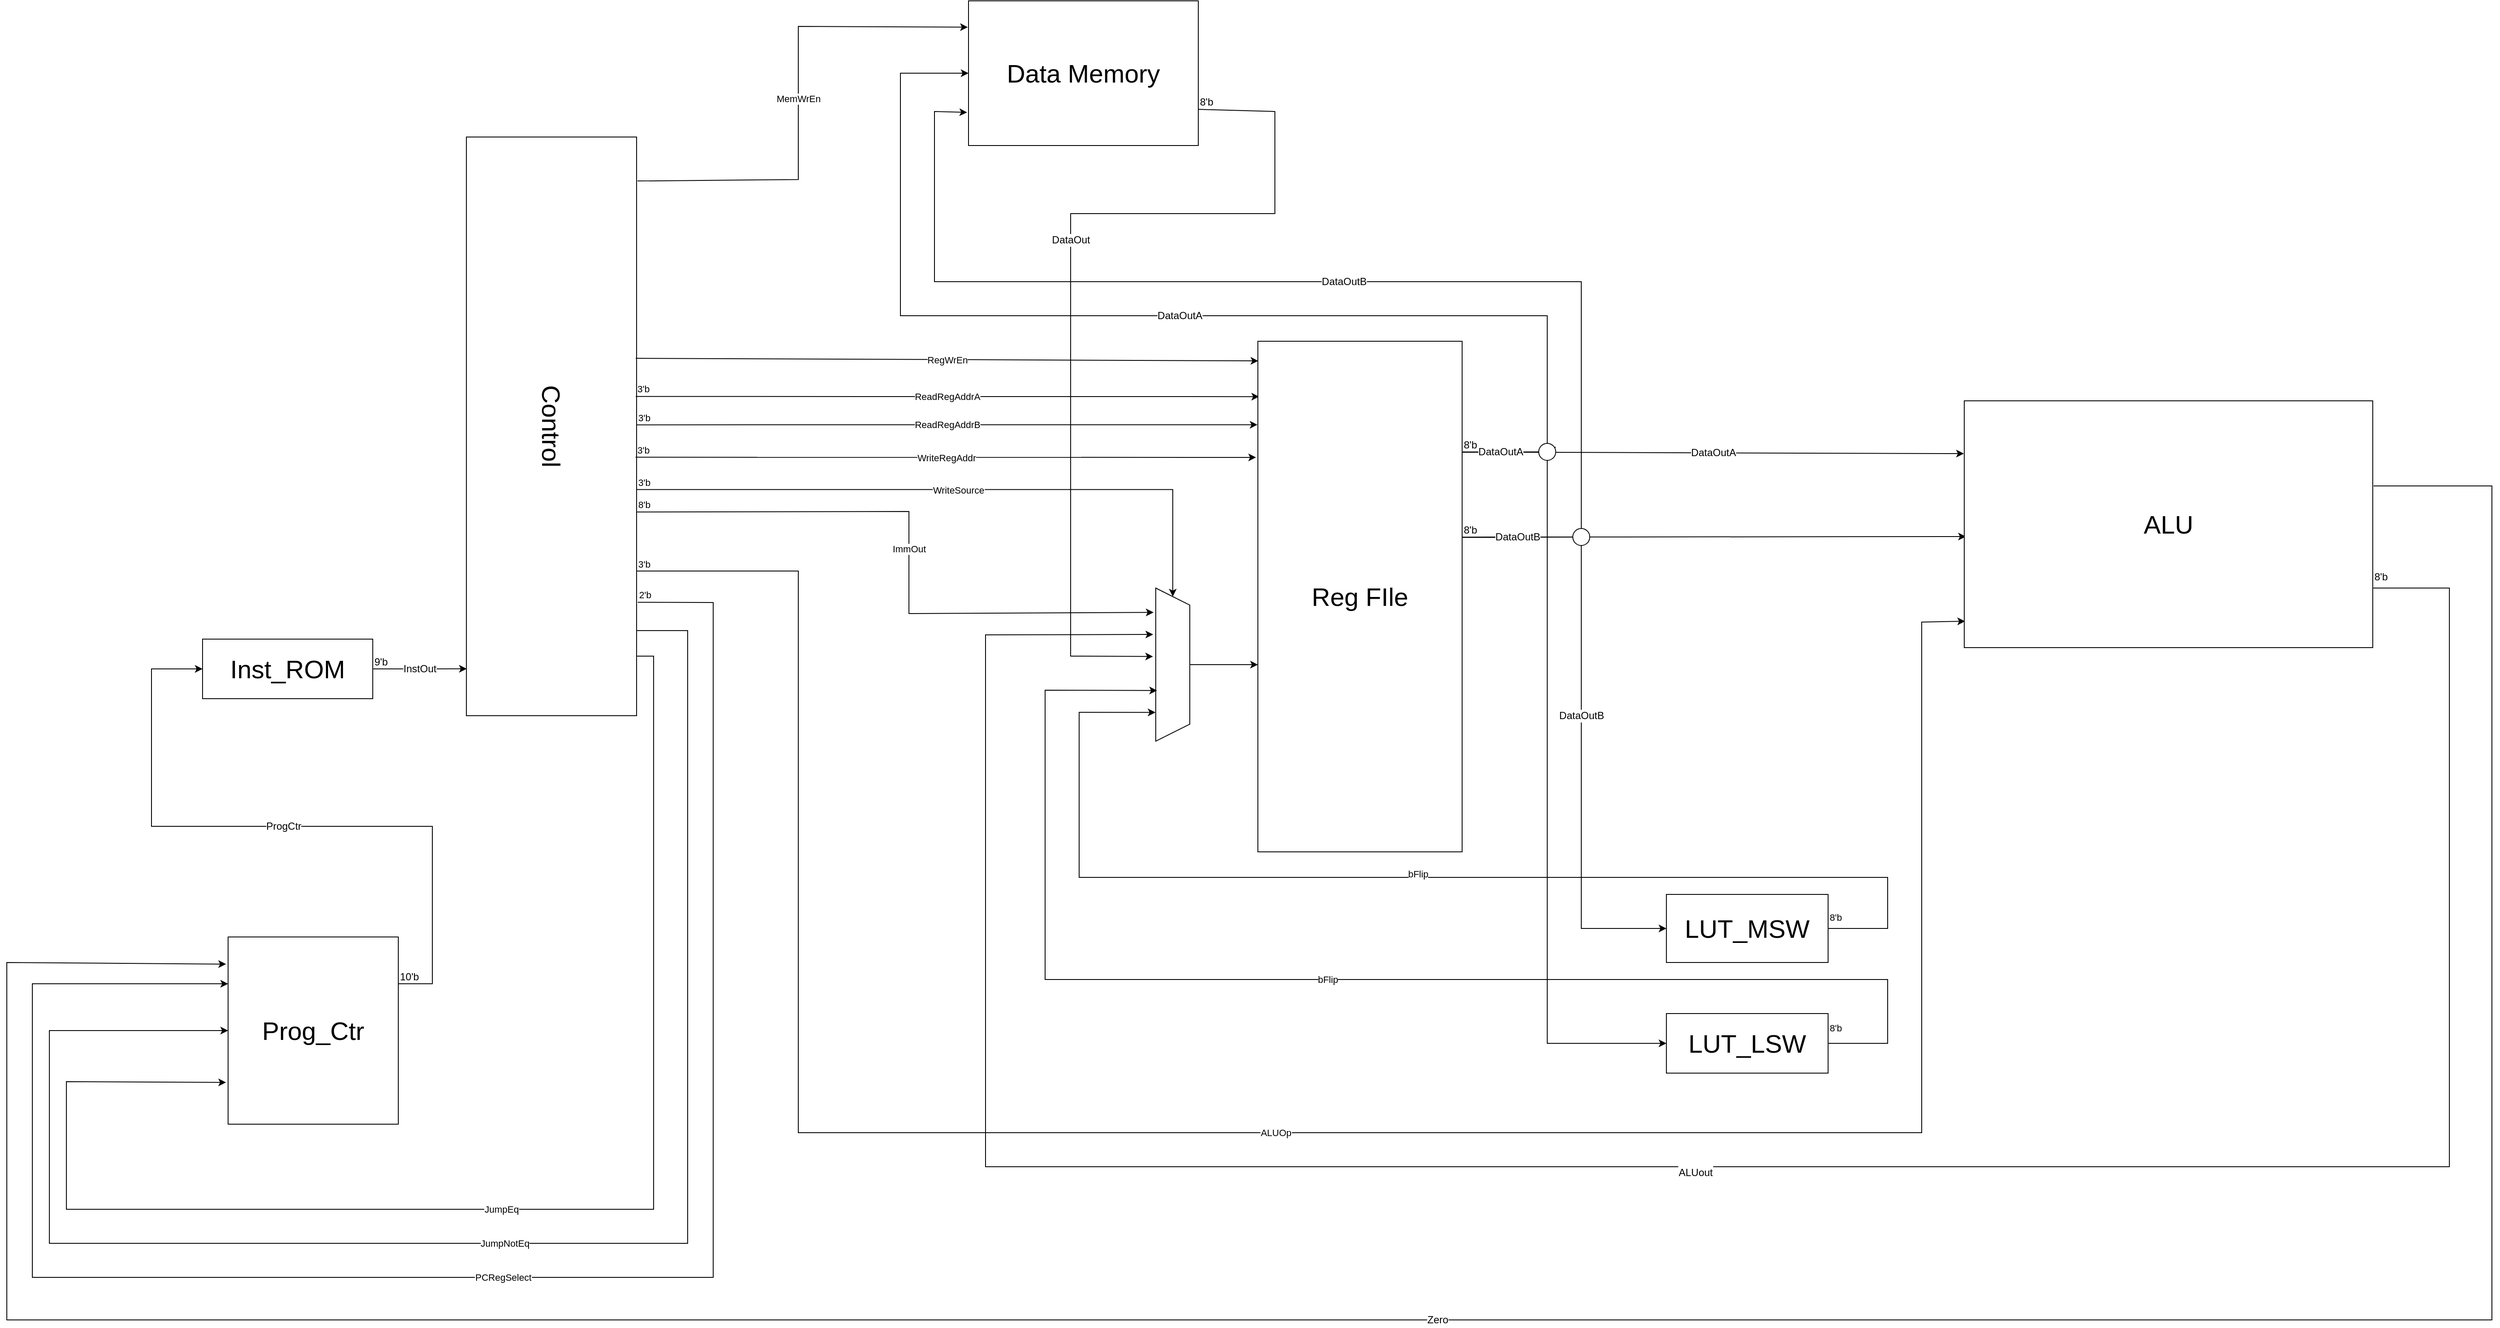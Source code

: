 <mxfile>
    <diagram id="8LUtqMyP6PqjKQgSo8ol" name="Page-1">
        <mxGraphModel dx="1096" dy="988" grid="1" gridSize="10" guides="1" tooltips="1" connect="1" arrows="1" fold="1" page="1" pageScale="1.8" pageWidth="1700" pageHeight="1100" math="0" shadow="0">
            <root>
                <mxCell id="0"/>
                <mxCell id="1" parent="0"/>
                <mxCell id="37" value="" style="endArrow=classic;html=1;exitX=0.044;exitY=0;exitDx=0;exitDy=0;exitPerimeter=0;entryX=-0.012;entryY=0.777;entryDx=0;entryDy=0;entryPerimeter=0;rounded=0;" parent="1" target="90" edge="1">
                    <mxGeometry relative="1" as="geometry">
                        <mxPoint x="780" y="820" as="sourcePoint"/>
                        <mxPoint x="110" y="1250" as="targetPoint"/>
                        <Array as="points">
                            <mxPoint x="800" y="820"/>
                            <mxPoint x="800" y="1470"/>
                            <mxPoint x="110" y="1470"/>
                            <mxPoint x="110" y="1320"/>
                        </Array>
                    </mxGeometry>
                </mxCell>
                <object label="JumpEq" id="38">
                    <mxCell style="edgeLabel;resizable=0;align=center;verticalAlign=middle;html=1;rounded=0;" parent="37" connectable="0" vertex="1">
                        <mxGeometry relative="1" as="geometry"/>
                    </mxCell>
                </object>
                <mxCell id="39" value="&lt;font style=&quot;font-size: 30px&quot;&gt;Control&lt;/font&gt;" style="rounded=0;whiteSpace=wrap;html=1;rotation=90;" parent="1" vertex="1">
                    <mxGeometry x="340" y="450" width="680" height="200" as="geometry"/>
                </mxCell>
                <mxCell id="40" value="" style="endArrow=classic;html=1;exitX=0.853;exitY=0;exitDx=0;exitDy=0;exitPerimeter=0;entryX=0;entryY=0.5;entryDx=0;entryDy=0;rounded=0;" parent="1" source="39" target="90" edge="1">
                    <mxGeometry relative="1" as="geometry">
                        <mxPoint x="800" y="790" as="sourcePoint"/>
                        <mxPoint x="100" y="1190" as="targetPoint"/>
                        <Array as="points">
                            <mxPoint x="840" y="790"/>
                            <mxPoint x="840" y="1510"/>
                            <mxPoint x="90" y="1510"/>
                            <mxPoint x="90" y="1260"/>
                        </Array>
                    </mxGeometry>
                </mxCell>
                <object label="JumpNotEq" id="41">
                    <mxCell style="edgeLabel;resizable=0;align=center;verticalAlign=middle;html=1;rounded=0;" parent="40" connectable="0" vertex="1">
                        <mxGeometry relative="1" as="geometry">
                            <mxPoint as="offset"/>
                        </mxGeometry>
                    </mxCell>
                </object>
                <mxCell id="44" value="" style="endArrow=classic;html=1;exitX=0.076;exitY=-0.005;exitDx=0;exitDy=0;exitPerimeter=0;rounded=0;entryX=-0.003;entryY=0.182;entryDx=0;entryDy=0;entryPerimeter=0;" parent="1" source="39" target="112" edge="1">
                    <mxGeometry relative="1" as="geometry">
                        <mxPoint x="800" y="300" as="sourcePoint"/>
                        <mxPoint x="970" y="30" as="targetPoint"/>
                        <Array as="points">
                            <mxPoint x="970" y="260"/>
                            <mxPoint x="970" y="80"/>
                        </Array>
                    </mxGeometry>
                </mxCell>
                <object label="MemWrEn" id="45">
                    <mxCell style="edgeLabel;resizable=0;align=center;verticalAlign=middle;html=1;rounded=0;" parent="44" connectable="0" vertex="1">
                        <mxGeometry relative="1" as="geometry"/>
                    </mxCell>
                </object>
                <mxCell id="52" value="" style="endArrow=classic;html=1;exitX=0.75;exitY=0;exitDx=0;exitDy=0;entryX=0;entryY=0.5;entryDx=0;entryDy=0;rounded=0;" parent="1" target="68" edge="1">
                    <mxGeometry relative="1" as="geometry">
                        <mxPoint x="780" y="624.28" as="sourcePoint"/>
                        <mxPoint x="1410" y="684.28" as="targetPoint"/>
                        <Array as="points">
                            <mxPoint x="1410" y="624.28"/>
                        </Array>
                    </mxGeometry>
                </mxCell>
                <mxCell id="53" value="WriteSource" style="edgeLabel;resizable=0;html=1;align=center;verticalAlign=middle;rounded=0;" parent="52" connectable="0" vertex="1">
                    <mxGeometry relative="1" as="geometry"/>
                </mxCell>
                <mxCell id="54" value="3'b" style="edgeLabel;resizable=0;html=1;align=left;verticalAlign=bottom;rounded=0;" parent="52" connectable="0" vertex="1">
                    <mxGeometry x="-1" relative="1" as="geometry"/>
                </mxCell>
                <mxCell id="55" value="" style="endArrow=classic;html=1;exitX=0.545;exitY=0.005;exitDx=0;exitDy=0;exitPerimeter=0;entryX=0.006;entryY=0.218;entryDx=0;entryDy=0;entryPerimeter=0;rounded=0;" parent="1" edge="1">
                    <mxGeometry relative="1" as="geometry">
                        <mxPoint x="779" y="514.88" as="sourcePoint"/>
                        <mxPoint x="1511.44" y="515.08" as="targetPoint"/>
                    </mxGeometry>
                </mxCell>
                <mxCell id="56" value="ReadRegAddrA" style="edgeLabel;resizable=0;html=1;align=center;verticalAlign=middle;rounded=0;" parent="55" connectable="0" vertex="1">
                    <mxGeometry relative="1" as="geometry"/>
                </mxCell>
                <mxCell id="57" value="3'b" style="edgeLabel;resizable=0;html=1;align=left;verticalAlign=bottom;rounded=0;" parent="55" connectable="0" vertex="1">
                    <mxGeometry x="-1" relative="1" as="geometry"/>
                </mxCell>
                <mxCell id="58" value="" style="endArrow=classic;html=1;exitX=0.594;exitY=0.002;exitDx=0;exitDy=0;exitPerimeter=0;entryX=-0.002;entryY=0.273;entryDx=0;entryDy=0;entryPerimeter=0;rounded=0;" parent="1" edge="1">
                    <mxGeometry relative="1" as="geometry">
                        <mxPoint x="779.6" y="548.2" as="sourcePoint"/>
                        <mxPoint x="1509.52" y="548.08" as="targetPoint"/>
                    </mxGeometry>
                </mxCell>
                <mxCell id="59" value="ReadRegAddrB" style="edgeLabel;resizable=0;html=1;align=center;verticalAlign=middle;rounded=0;" parent="58" connectable="0" vertex="1">
                    <mxGeometry relative="1" as="geometry"/>
                </mxCell>
                <mxCell id="60" value="3'b" style="edgeLabel;resizable=0;html=1;align=left;verticalAlign=bottom;rounded=0;" parent="58" connectable="0" vertex="1">
                    <mxGeometry x="-1" relative="1" as="geometry"/>
                </mxCell>
                <mxCell id="61" value="" style="endArrow=classic;html=1;exitX=0.65;exitY=0.006;exitDx=0;exitDy=0;exitPerimeter=0;entryX=-0.009;entryY=0.337;entryDx=0;entryDy=0;entryPerimeter=0;rounded=0;" parent="1" edge="1">
                    <mxGeometry relative="1" as="geometry">
                        <mxPoint x="778.8" y="586.28" as="sourcePoint"/>
                        <mxPoint x="1507.84" y="586.48" as="targetPoint"/>
                    </mxGeometry>
                </mxCell>
                <mxCell id="62" value="WriteRegAddr" style="edgeLabel;resizable=0;html=1;align=center;verticalAlign=middle;rounded=0;" parent="61" connectable="0" vertex="1">
                    <mxGeometry relative="1" as="geometry">
                        <mxPoint as="offset"/>
                    </mxGeometry>
                </mxCell>
                <mxCell id="63" value="3'b" style="edgeLabel;resizable=0;html=1;align=left;verticalAlign=bottom;rounded=0;" parent="61" connectable="0" vertex="1">
                    <mxGeometry x="-1" relative="1" as="geometry"/>
                </mxCell>
                <mxCell id="64" value="" style="endArrow=classic;html=1;exitX=0.75;exitY=0;exitDx=0;exitDy=0;rounded=0;entryX=0.002;entryY=0.893;entryDx=0;entryDy=0;entryPerimeter=0;" parent="1" source="39" target="173" edge="1">
                    <mxGeometry relative="1" as="geometry">
                        <mxPoint x="800" y="720" as="sourcePoint"/>
                        <mxPoint x="2290" y="740" as="targetPoint"/>
                        <Array as="points">
                            <mxPoint x="970" y="720"/>
                            <mxPoint x="970" y="1380"/>
                            <mxPoint x="2290" y="1380"/>
                            <mxPoint x="2290" y="780"/>
                        </Array>
                    </mxGeometry>
                </mxCell>
                <mxCell id="65" value="ALUOp" style="edgeLabel;resizable=0;html=1;align=center;verticalAlign=middle;rounded=0;" parent="64" connectable="0" vertex="1">
                    <mxGeometry relative="1" as="geometry"/>
                </mxCell>
                <mxCell id="66" value="3'b" style="edgeLabel;resizable=0;html=1;align=left;verticalAlign=bottom;rounded=0;" parent="64" connectable="0" vertex="1">
                    <mxGeometry x="-1" relative="1" as="geometry"/>
                </mxCell>
                <mxCell id="67" value="&lt;font style=&quot;font-size: 30px&quot;&gt;Reg FIle&lt;/font&gt;" style="rounded=0;whiteSpace=wrap;html=1;" parent="1" vertex="1">
                    <mxGeometry x="1510" y="450" width="240" height="600" as="geometry"/>
                </mxCell>
                <mxCell id="69" style="edgeStyle=none;html=1;fontSize=30;rounded=0;" parent="1" source="68" edge="1">
                    <mxGeometry relative="1" as="geometry">
                        <mxPoint x="1510" y="830" as="targetPoint"/>
                    </mxGeometry>
                </mxCell>
                <mxCell id="68" value="" style="shape=trapezoid;perimeter=trapezoidPerimeter;whiteSpace=wrap;html=1;fixedSize=1;fontSize=30;rotation=90;rounded=0;" parent="1" vertex="1">
                    <mxGeometry x="1320" y="810" width="180" height="40" as="geometry"/>
                </mxCell>
                <mxCell id="71" value="" style="endArrow=classic;html=1;exitX=0.479;exitY=0.005;exitDx=0;exitDy=0;exitPerimeter=0;entryX=0.002;entryY=0.148;entryDx=0;entryDy=0;entryPerimeter=0;rounded=0;" parent="1" edge="1">
                    <mxGeometry relative="1" as="geometry">
                        <mxPoint x="779" y="470" as="sourcePoint"/>
                        <mxPoint x="1510.48" y="473.08" as="targetPoint"/>
                    </mxGeometry>
                </mxCell>
                <object label="RegWrEn" id="72">
                    <mxCell style="edgeLabel;resizable=0;align=center;verticalAlign=middle;html=1;rounded=0;" parent="71" connectable="0" vertex="1">
                        <mxGeometry relative="1" as="geometry"/>
                    </mxCell>
                </object>
                <mxCell id="73" value="LUT_LSW" style="rounded=0;whiteSpace=wrap;html=1;fontSize=30;" parent="1" vertex="1">
                    <mxGeometry x="1990" y="1240" width="190" height="70" as="geometry"/>
                </mxCell>
                <mxCell id="74" value="LUT_MSW" style="rounded=0;whiteSpace=wrap;html=1;fontSize=30;" parent="1" vertex="1">
                    <mxGeometry x="1990" y="1100" width="190" height="80" as="geometry"/>
                </mxCell>
                <mxCell id="80" value="" style="endArrow=classic;html=1;fontSize=30;entryX=0.812;entryY=1.007;entryDx=0;entryDy=0;entryPerimeter=0;rounded=0;exitX=1;exitY=0.5;exitDx=0;exitDy=0;" parent="1" source="74" target="68" edge="1">
                    <mxGeometry relative="1" as="geometry">
                        <mxPoint x="2220" y="1140" as="sourcePoint"/>
                        <mxPoint x="960" y="810" as="targetPoint"/>
                        <Array as="points">
                            <mxPoint x="2250" y="1140"/>
                            <mxPoint x="2250" y="1080"/>
                            <mxPoint x="1300" y="1080"/>
                            <mxPoint x="1300" y="886"/>
                        </Array>
                    </mxGeometry>
                </mxCell>
                <mxCell id="81" value="bFlip" style="edgeLabel;resizable=0;html=1;align=center;verticalAlign=middle;fontSize=11;rotation=0;rounded=0;" parent="80" connectable="0" vertex="1">
                    <mxGeometry relative="1" as="geometry">
                        <mxPoint y="-4" as="offset"/>
                    </mxGeometry>
                </mxCell>
                <mxCell id="82" value="&lt;font style=&quot;font-size: 11px&quot;&gt;8'b&lt;/font&gt;" style="edgeLabel;resizable=0;html=1;align=left;verticalAlign=bottom;fontSize=30;rounded=0;" parent="80" connectable="0" vertex="1">
                    <mxGeometry x="-1" relative="1" as="geometry">
                        <mxPoint as="offset"/>
                    </mxGeometry>
                </mxCell>
                <mxCell id="83" value="" style="endArrow=classic;html=1;fontSize=30;entryX=0.669;entryY=0.962;entryDx=0;entryDy=0;entryPerimeter=0;rounded=0;exitX=1;exitY=0.5;exitDx=0;exitDy=0;" parent="1" source="73" target="68" edge="1">
                    <mxGeometry relative="1" as="geometry">
                        <mxPoint x="2240" y="1280" as="sourcePoint"/>
                        <mxPoint x="946" y="1111" as="targetPoint"/>
                        <Array as="points">
                            <mxPoint x="2250" y="1275"/>
                            <mxPoint x="2250" y="1200"/>
                            <mxPoint x="1260" y="1200"/>
                            <mxPoint x="1260" y="860"/>
                        </Array>
                    </mxGeometry>
                </mxCell>
                <mxCell id="84" value="bFlip" style="edgeLabel;resizable=0;html=1;align=center;verticalAlign=middle;fontSize=11;rounded=0;" parent="83" connectable="0" vertex="1">
                    <mxGeometry relative="1" as="geometry"/>
                </mxCell>
                <mxCell id="85" value="&lt;font style=&quot;font-size: 11px&quot;&gt;8'b&lt;/font&gt;" style="edgeLabel;resizable=0;html=1;align=left;verticalAlign=bottom;fontSize=30;rounded=0;" parent="83" connectable="0" vertex="1">
                    <mxGeometry x="-1" relative="1" as="geometry">
                        <mxPoint y="-5" as="offset"/>
                    </mxGeometry>
                </mxCell>
                <mxCell id="90" value="&lt;font style=&quot;font-size: 30px&quot;&gt;Prog_Ctr&lt;/font&gt;" style="rounded=0;whiteSpace=wrap;html=1;fontSize=11;" parent="1" vertex="1">
                    <mxGeometry x="300" y="1150" width="200" height="220" as="geometry"/>
                </mxCell>
                <mxCell id="91" value="Inst_ROM" style="rounded=0;whiteSpace=wrap;html=1;fontSize=30;" parent="1" vertex="1">
                    <mxGeometry x="270" y="800" width="200" height="70" as="geometry"/>
                </mxCell>
                <mxCell id="97" value="" style="endArrow=classic;html=1;fontSize=12;exitX=1;exitY=0.5;exitDx=0;exitDy=0;entryX=0.919;entryY=0.998;entryDx=0;entryDy=0;entryPerimeter=0;rounded=0;" parent="1" source="91" target="39" edge="1">
                    <mxGeometry relative="1" as="geometry">
                        <mxPoint x="300" y="490" as="sourcePoint"/>
                        <mxPoint x="460" y="490" as="targetPoint"/>
                    </mxGeometry>
                </mxCell>
                <mxCell id="98" value="InstOut" style="edgeLabel;resizable=0;html=1;align=center;verticalAlign=middle;fontSize=12;rounded=0;" parent="97" connectable="0" vertex="1">
                    <mxGeometry relative="1" as="geometry"/>
                </mxCell>
                <mxCell id="99" value="9'b" style="edgeLabel;resizable=0;html=1;align=left;verticalAlign=bottom;fontSize=12;rounded=0;" parent="97" connectable="0" vertex="1">
                    <mxGeometry x="-1" relative="1" as="geometry"/>
                </mxCell>
                <mxCell id="100" value="" style="endArrow=classic;html=1;fontSize=12;exitX=1;exitY=0.25;exitDx=0;exitDy=0;entryX=0;entryY=0.5;entryDx=0;entryDy=0;rounded=0;" parent="1" source="90" target="91" edge="1">
                    <mxGeometry relative="1" as="geometry">
                        <mxPoint x="530" y="1179.6" as="sourcePoint"/>
                        <mxPoint x="210" y="810" as="targetPoint"/>
                        <Array as="points">
                            <mxPoint x="540" y="1205"/>
                            <mxPoint x="540" y="1020"/>
                            <mxPoint x="210" y="1020"/>
                            <mxPoint x="210" y="835"/>
                        </Array>
                    </mxGeometry>
                </mxCell>
                <mxCell id="101" value="ProgCtr" style="edgeLabel;resizable=0;html=1;align=center;verticalAlign=middle;fontSize=12;rounded=0;" parent="100" connectable="0" vertex="1">
                    <mxGeometry relative="1" as="geometry"/>
                </mxCell>
                <mxCell id="102" value="10'b" style="edgeLabel;resizable=0;html=1;align=left;verticalAlign=bottom;fontSize=12;rounded=0;" parent="100" connectable="0" vertex="1">
                    <mxGeometry x="-1" relative="1" as="geometry"/>
                </mxCell>
                <mxCell id="105" value="" style="endArrow=classic;html=1;exitX=0.804;exitY=-0.007;exitDx=0;exitDy=0;exitPerimeter=0;entryX=0;entryY=0.25;entryDx=0;entryDy=0;rounded=0;" parent="1" source="39" target="90" edge="1">
                    <mxGeometry relative="1" as="geometry">
                        <mxPoint x="650" y="1000.0" as="sourcePoint"/>
                        <mxPoint x="120" y="1180" as="targetPoint"/>
                        <Array as="points">
                            <mxPoint x="870" y="757"/>
                            <mxPoint x="870" y="1550"/>
                            <mxPoint x="70" y="1550"/>
                            <mxPoint x="70" y="1205"/>
                        </Array>
                    </mxGeometry>
                </mxCell>
                <mxCell id="106" value="PCRegSelect" style="edgeLabel;resizable=0;html=1;align=center;verticalAlign=middle;rounded=0;" parent="105" connectable="0" vertex="1">
                    <mxGeometry relative="1" as="geometry">
                        <mxPoint as="offset"/>
                    </mxGeometry>
                </mxCell>
                <mxCell id="107" value="2'b" style="edgeLabel;resizable=0;html=1;align=left;verticalAlign=bottom;rounded=0;" parent="105" connectable="0" vertex="1">
                    <mxGeometry x="-1" relative="1" as="geometry"/>
                </mxCell>
                <mxCell id="112" value="Data Memory" style="rounded=0;whiteSpace=wrap;html=1;fontSize=30;" parent="1" vertex="1">
                    <mxGeometry x="1170" y="50" width="270" height="170" as="geometry"/>
                </mxCell>
                <mxCell id="128" value="" style="endArrow=classic;html=1;fontSize=12;exitX=1.002;exitY=0.284;exitDx=0;exitDy=0;exitPerimeter=0;entryX=-0.006;entryY=0.771;entryDx=0;entryDy=0;entryPerimeter=0;rounded=0;" parent="1" target="112" edge="1">
                    <mxGeometry relative="1" as="geometry">
                        <mxPoint x="1750" y="680.4" as="sourcePoint"/>
                        <mxPoint x="1180" y="170" as="targetPoint"/>
                        <Array as="points">
                            <mxPoint x="1810" y="680"/>
                            <mxPoint x="1890" y="680"/>
                            <mxPoint x="1890" y="380"/>
                            <mxPoint x="1130" y="380"/>
                            <mxPoint x="1130" y="180"/>
                        </Array>
                    </mxGeometry>
                </mxCell>
                <mxCell id="129" value="DataOutB" style="edgeLabel;resizable=0;html=1;align=center;verticalAlign=middle;fontSize=12;rounded=0;" parent="128" connectable="0" vertex="1">
                    <mxGeometry relative="1" as="geometry"/>
                </mxCell>
                <mxCell id="130" value="8'b" style="edgeLabel;resizable=0;html=1;align=left;verticalAlign=bottom;fontSize=12;rounded=0;" parent="128" connectable="0" vertex="1">
                    <mxGeometry x="-1" relative="1" as="geometry"/>
                </mxCell>
                <mxCell id="133" value="" style="endArrow=classic;html=1;fontSize=12;exitX=1;exitY=0.217;exitDx=0;exitDy=0;exitPerimeter=0;rounded=0;entryX=0;entryY=0.5;entryDx=0;entryDy=0;" parent="1" source="67" target="112" edge="1">
                    <mxGeometry relative="1" as="geometry">
                        <mxPoint x="1790" y="570.4" as="sourcePoint"/>
                        <mxPoint x="1090" y="60" as="targetPoint"/>
                        <Array as="points">
                            <mxPoint x="1850" y="580"/>
                            <mxPoint x="1850" y="420"/>
                            <mxPoint x="1090" y="420"/>
                            <mxPoint x="1090" y="135"/>
                        </Array>
                    </mxGeometry>
                </mxCell>
                <mxCell id="134" value="DataOutA" style="edgeLabel;resizable=0;html=1;align=center;verticalAlign=middle;fontSize=12;rounded=0;" parent="133" connectable="0" vertex="1">
                    <mxGeometry relative="1" as="geometry"/>
                </mxCell>
                <mxCell id="135" value="8'b" style="edgeLabel;resizable=0;html=1;align=left;verticalAlign=bottom;fontSize=12;rounded=0;" parent="133" connectable="0" vertex="1">
                    <mxGeometry x="-1" relative="1" as="geometry"/>
                </mxCell>
                <mxCell id="139" value="" style="endArrow=classic;html=1;rounded=0;labelBackgroundColor=default;fontFamily=Helvetica;fontSize=12;fontColor=default;strokeColor=default;shape=connector;exitX=1;exitY=0.75;exitDx=0;exitDy=0;entryX=0.447;entryY=1.08;entryDx=0;entryDy=0;entryPerimeter=0;" parent="1" source="112" target="68" edge="1">
                    <mxGeometry relative="1" as="geometry">
                        <mxPoint x="1440" y="180" as="sourcePoint"/>
                        <mxPoint x="1290" y="870" as="targetPoint"/>
                        <Array as="points">
                            <mxPoint x="1530" y="180"/>
                            <mxPoint x="1530" y="300"/>
                            <mxPoint x="1290" y="300"/>
                            <mxPoint x="1290" y="820"/>
                        </Array>
                    </mxGeometry>
                </mxCell>
                <mxCell id="140" value="DataOut" style="edgeLabel;resizable=0;html=1;align=center;verticalAlign=middle;fontFamily=Helvetica;fontSize=12;fontColor=default;rounded=0;" parent="139" connectable="0" vertex="1">
                    <mxGeometry relative="1" as="geometry">
                        <mxPoint y="-53" as="offset"/>
                    </mxGeometry>
                </mxCell>
                <mxCell id="141" value="8'b" style="edgeLabel;resizable=0;html=1;align=left;verticalAlign=bottom;fontFamily=Helvetica;fontSize=12;fontColor=default;rounded=0;" parent="139" connectable="0" vertex="1">
                    <mxGeometry x="-1" relative="1" as="geometry"/>
                </mxCell>
                <mxCell id="145" value="" style="endArrow=classic;html=1;fontSize=12;exitX=1;exitY=0.5;exitDx=0;exitDy=0;startArrow=none;entryX=0.004;entryY=0.55;entryDx=0;entryDy=0;entryPerimeter=0;rounded=0;" parent="1" source="165" target="173" edge="1">
                    <mxGeometry relative="1" as="geometry">
                        <mxPoint x="1750" y="680.4" as="sourcePoint"/>
                        <mxPoint x="2090" y="680" as="targetPoint"/>
                    </mxGeometry>
                </mxCell>
                <mxCell id="151" value="" style="endArrow=classic;html=1;fontSize=12;exitX=1;exitY=0.217;exitDx=0;exitDy=0;exitPerimeter=0;rounded=0;entryX=-0.001;entryY=0.214;entryDx=0;entryDy=0;entryPerimeter=0;" parent="1" source="67" target="173" edge="1">
                    <mxGeometry relative="1" as="geometry">
                        <mxPoint x="1750" y="580.2" as="sourcePoint"/>
                        <mxPoint x="2170" y="580" as="targetPoint"/>
                    </mxGeometry>
                </mxCell>
                <mxCell id="152" value="DataOutA" style="edgeLabel;resizable=0;html=1;align=center;verticalAlign=middle;fontSize=12;rounded=0;" parent="151" connectable="0" vertex="1">
                    <mxGeometry relative="1" as="geometry"/>
                </mxCell>
                <mxCell id="153" value="8'b" style="edgeLabel;resizable=0;html=1;align=left;verticalAlign=bottom;fontSize=12;rounded=0;" parent="151" connectable="0" vertex="1">
                    <mxGeometry x="-1" relative="1" as="geometry"/>
                </mxCell>
                <mxCell id="159" value="" style="endArrow=classic;html=1;fontSize=12;exitX=1.002;exitY=0.284;exitDx=0;exitDy=0;exitPerimeter=0;entryX=0;entryY=0.5;entryDx=0;entryDy=0;rounded=0;" parent="1" target="74" edge="1">
                    <mxGeometry relative="1" as="geometry">
                        <mxPoint x="1750" y="680.4" as="sourcePoint"/>
                        <mxPoint x="1890" y="1180" as="targetPoint"/>
                        <Array as="points">
                            <mxPoint x="1890" y="680"/>
                            <mxPoint x="1890" y="1140"/>
                        </Array>
                    </mxGeometry>
                </mxCell>
                <mxCell id="160" value="DataOutB" style="edgeLabel;resizable=0;html=1;align=center;verticalAlign=middle;fontSize=12;rounded=0;" parent="159" connectable="0" vertex="1">
                    <mxGeometry relative="1" as="geometry"/>
                </mxCell>
                <mxCell id="161" value="8'b" style="edgeLabel;resizable=0;html=1;align=left;verticalAlign=bottom;fontSize=12;rounded=0;" parent="159" connectable="0" vertex="1">
                    <mxGeometry x="-1" relative="1" as="geometry"/>
                </mxCell>
                <mxCell id="162" value="" style="endArrow=classic;html=1;fontSize=12;exitX=1;exitY=0.217;exitDx=0;exitDy=0;exitPerimeter=0;rounded=0;entryX=0;entryY=0.5;entryDx=0;entryDy=0;startArrow=none;" parent="1" source="169" target="73" edge="1">
                    <mxGeometry relative="1" as="geometry">
                        <mxPoint x="1750" y="580.2" as="sourcePoint"/>
                        <mxPoint x="1850" y="1340" as="targetPoint"/>
                        <Array as="points">
                            <mxPoint x="1850" y="580"/>
                            <mxPoint x="1850" y="1275"/>
                        </Array>
                    </mxGeometry>
                </mxCell>
                <mxCell id="165" value="" style="ellipse;whiteSpace=wrap;html=1;aspect=fixed;fontFamily=Helvetica;fontSize=12;fontColor=default;rounded=0;" parent="1" vertex="1">
                    <mxGeometry x="1880" y="670" width="20" height="20" as="geometry"/>
                </mxCell>
                <mxCell id="166" value="" style="endArrow=none;html=1;fontSize=12;exitX=1.002;exitY=0.284;exitDx=0;exitDy=0;exitPerimeter=0;rounded=0;" parent="1" target="165" edge="1">
                    <mxGeometry relative="1" as="geometry">
                        <mxPoint x="1750" y="680.4" as="sourcePoint"/>
                        <mxPoint x="2090" y="680" as="targetPoint"/>
                    </mxGeometry>
                </mxCell>
                <mxCell id="167" value="DataOutB" style="edgeLabel;resizable=0;html=1;align=center;verticalAlign=middle;fontSize=12;rounded=0;" parent="166" connectable="0" vertex="1">
                    <mxGeometry relative="1" as="geometry"/>
                </mxCell>
                <mxCell id="168" value="8'b" style="edgeLabel;resizable=0;html=1;align=left;verticalAlign=bottom;fontSize=12;rounded=0;" parent="166" connectable="0" vertex="1">
                    <mxGeometry x="-1" relative="1" as="geometry"/>
                </mxCell>
                <mxCell id="169" value="" style="ellipse;whiteSpace=wrap;html=1;aspect=fixed;fontFamily=Helvetica;fontSize=12;fontColor=default;rounded=0;" parent="1" vertex="1">
                    <mxGeometry x="1840" y="570" width="20" height="20" as="geometry"/>
                </mxCell>
                <mxCell id="170" value="" style="endArrow=none;html=1;fontSize=12;exitX=1;exitY=0.217;exitDx=0;exitDy=0;exitPerimeter=0;rounded=0;entryX=0;entryY=0.5;entryDx=0;entryDy=0;" parent="1" source="67" target="169" edge="1">
                    <mxGeometry relative="1" as="geometry">
                        <mxPoint x="1750" y="580.2" as="sourcePoint"/>
                        <mxPoint x="1990" y="1275" as="targetPoint"/>
                        <Array as="points"/>
                    </mxGeometry>
                </mxCell>
                <mxCell id="171" value="DataOutA" style="edgeLabel;resizable=0;html=1;align=center;verticalAlign=middle;fontSize=12;rounded=0;" parent="170" connectable="0" vertex="1">
                    <mxGeometry relative="1" as="geometry"/>
                </mxCell>
                <mxCell id="172" value="8'b" style="edgeLabel;resizable=0;html=1;align=left;verticalAlign=bottom;fontSize=12;rounded=0;" parent="170" connectable="0" vertex="1">
                    <mxGeometry x="-1" relative="1" as="geometry"/>
                </mxCell>
                <mxCell id="173" value="&lt;font style=&quot;font-size: 30px&quot;&gt;ALU&lt;/font&gt;" style="rounded=0;whiteSpace=wrap;html=1;fontFamily=Helvetica;fontSize=12;fontColor=default;" parent="1" vertex="1">
                    <mxGeometry x="2340" y="520" width="480" height="290" as="geometry"/>
                </mxCell>
                <mxCell id="176" value="" style="endArrow=classic;html=1;rounded=0;labelBackgroundColor=default;fontFamily=Helvetica;fontSize=30;fontColor=default;strokeColor=default;shape=connector;entryX=0.303;entryY=1.075;entryDx=0;entryDy=0;entryPerimeter=0;" parent="1" target="68" edge="1">
                    <mxGeometry relative="1" as="geometry">
                        <mxPoint x="2820" y="740" as="sourcePoint"/>
                        <mxPoint x="1380" y="790" as="targetPoint"/>
                        <Array as="points">
                            <mxPoint x="2910" y="740"/>
                            <mxPoint x="2910" y="1420"/>
                            <mxPoint x="1190" y="1420"/>
                            <mxPoint x="1190" y="795"/>
                        </Array>
                    </mxGeometry>
                </mxCell>
                <mxCell id="177" value="&lt;font style=&quot;font-size: 12px&quot;&gt;ALUout&lt;/font&gt;" style="edgeLabel;resizable=0;html=1;align=center;verticalAlign=middle;fontFamily=Helvetica;fontSize=30;fontColor=default;rounded=0;" parent="176" connectable="0" vertex="1">
                    <mxGeometry relative="1" as="geometry"/>
                </mxCell>
                <mxCell id="178" value="&lt;font style=&quot;font-size: 12px&quot;&gt;8'b&lt;/font&gt;" style="edgeLabel;resizable=0;html=1;align=left;verticalAlign=bottom;fontFamily=Helvetica;fontSize=30;fontColor=default;rounded=0;" parent="176" connectable="0" vertex="1">
                    <mxGeometry x="-1" relative="1" as="geometry"/>
                </mxCell>
                <mxCell id="179" value="" style="endArrow=classic;html=1;rounded=0;labelBackgroundColor=default;fontFamily=Helvetica;fontSize=12;fontColor=default;strokeColor=default;shape=connector;exitX=1.002;exitY=0.345;exitDx=0;exitDy=0;exitPerimeter=0;entryX=-0.012;entryY=0.145;entryDx=0;entryDy=0;entryPerimeter=0;" parent="1" source="173" target="90" edge="1">
                    <mxGeometry relative="1" as="geometry">
                        <mxPoint x="2890" y="620" as="sourcePoint"/>
                        <mxPoint x="40" y="1120" as="targetPoint"/>
                        <Array as="points">
                            <mxPoint x="2960" y="620"/>
                            <mxPoint x="2960" y="1600"/>
                            <mxPoint x="40" y="1600"/>
                            <mxPoint x="40" y="1180"/>
                        </Array>
                    </mxGeometry>
                </mxCell>
                <mxCell id="180" value="Zero" style="edgeLabel;resizable=0;html=1;align=center;verticalAlign=middle;fontFamily=Helvetica;fontSize=12;fontColor=default;rounded=0;" parent="179" connectable="0" vertex="1">
                    <mxGeometry relative="1" as="geometry"/>
                </mxCell>
                <mxCell id="181" value="" style="endArrow=classic;html=1;rounded=0;exitX=0.648;exitY=0.002;exitDx=0;exitDy=0;exitPerimeter=0;entryX=0.159;entryY=1.064;entryDx=0;entryDy=0;entryPerimeter=0;" edge="1" parent="1" source="39" target="68">
                    <mxGeometry relative="1" as="geometry">
                        <mxPoint x="800" y="650" as="sourcePoint"/>
                        <mxPoint x="1100" y="810" as="targetPoint"/>
                        <Array as="points">
                            <mxPoint x="1100" y="650"/>
                            <mxPoint x="1100" y="770"/>
                        </Array>
                    </mxGeometry>
                </mxCell>
                <mxCell id="182" value="ImmOut" style="edgeLabel;resizable=0;html=1;align=center;verticalAlign=middle;rounded=0;" connectable="0" vertex="1" parent="181">
                    <mxGeometry relative="1" as="geometry"/>
                </mxCell>
                <mxCell id="183" value="8'b" style="edgeLabel;resizable=0;html=1;align=left;verticalAlign=bottom;rounded=0;" connectable="0" vertex="1" parent="181">
                    <mxGeometry x="-1" relative="1" as="geometry"/>
                </mxCell>
            </root>
        </mxGraphModel>
    </diagram>
</mxfile>